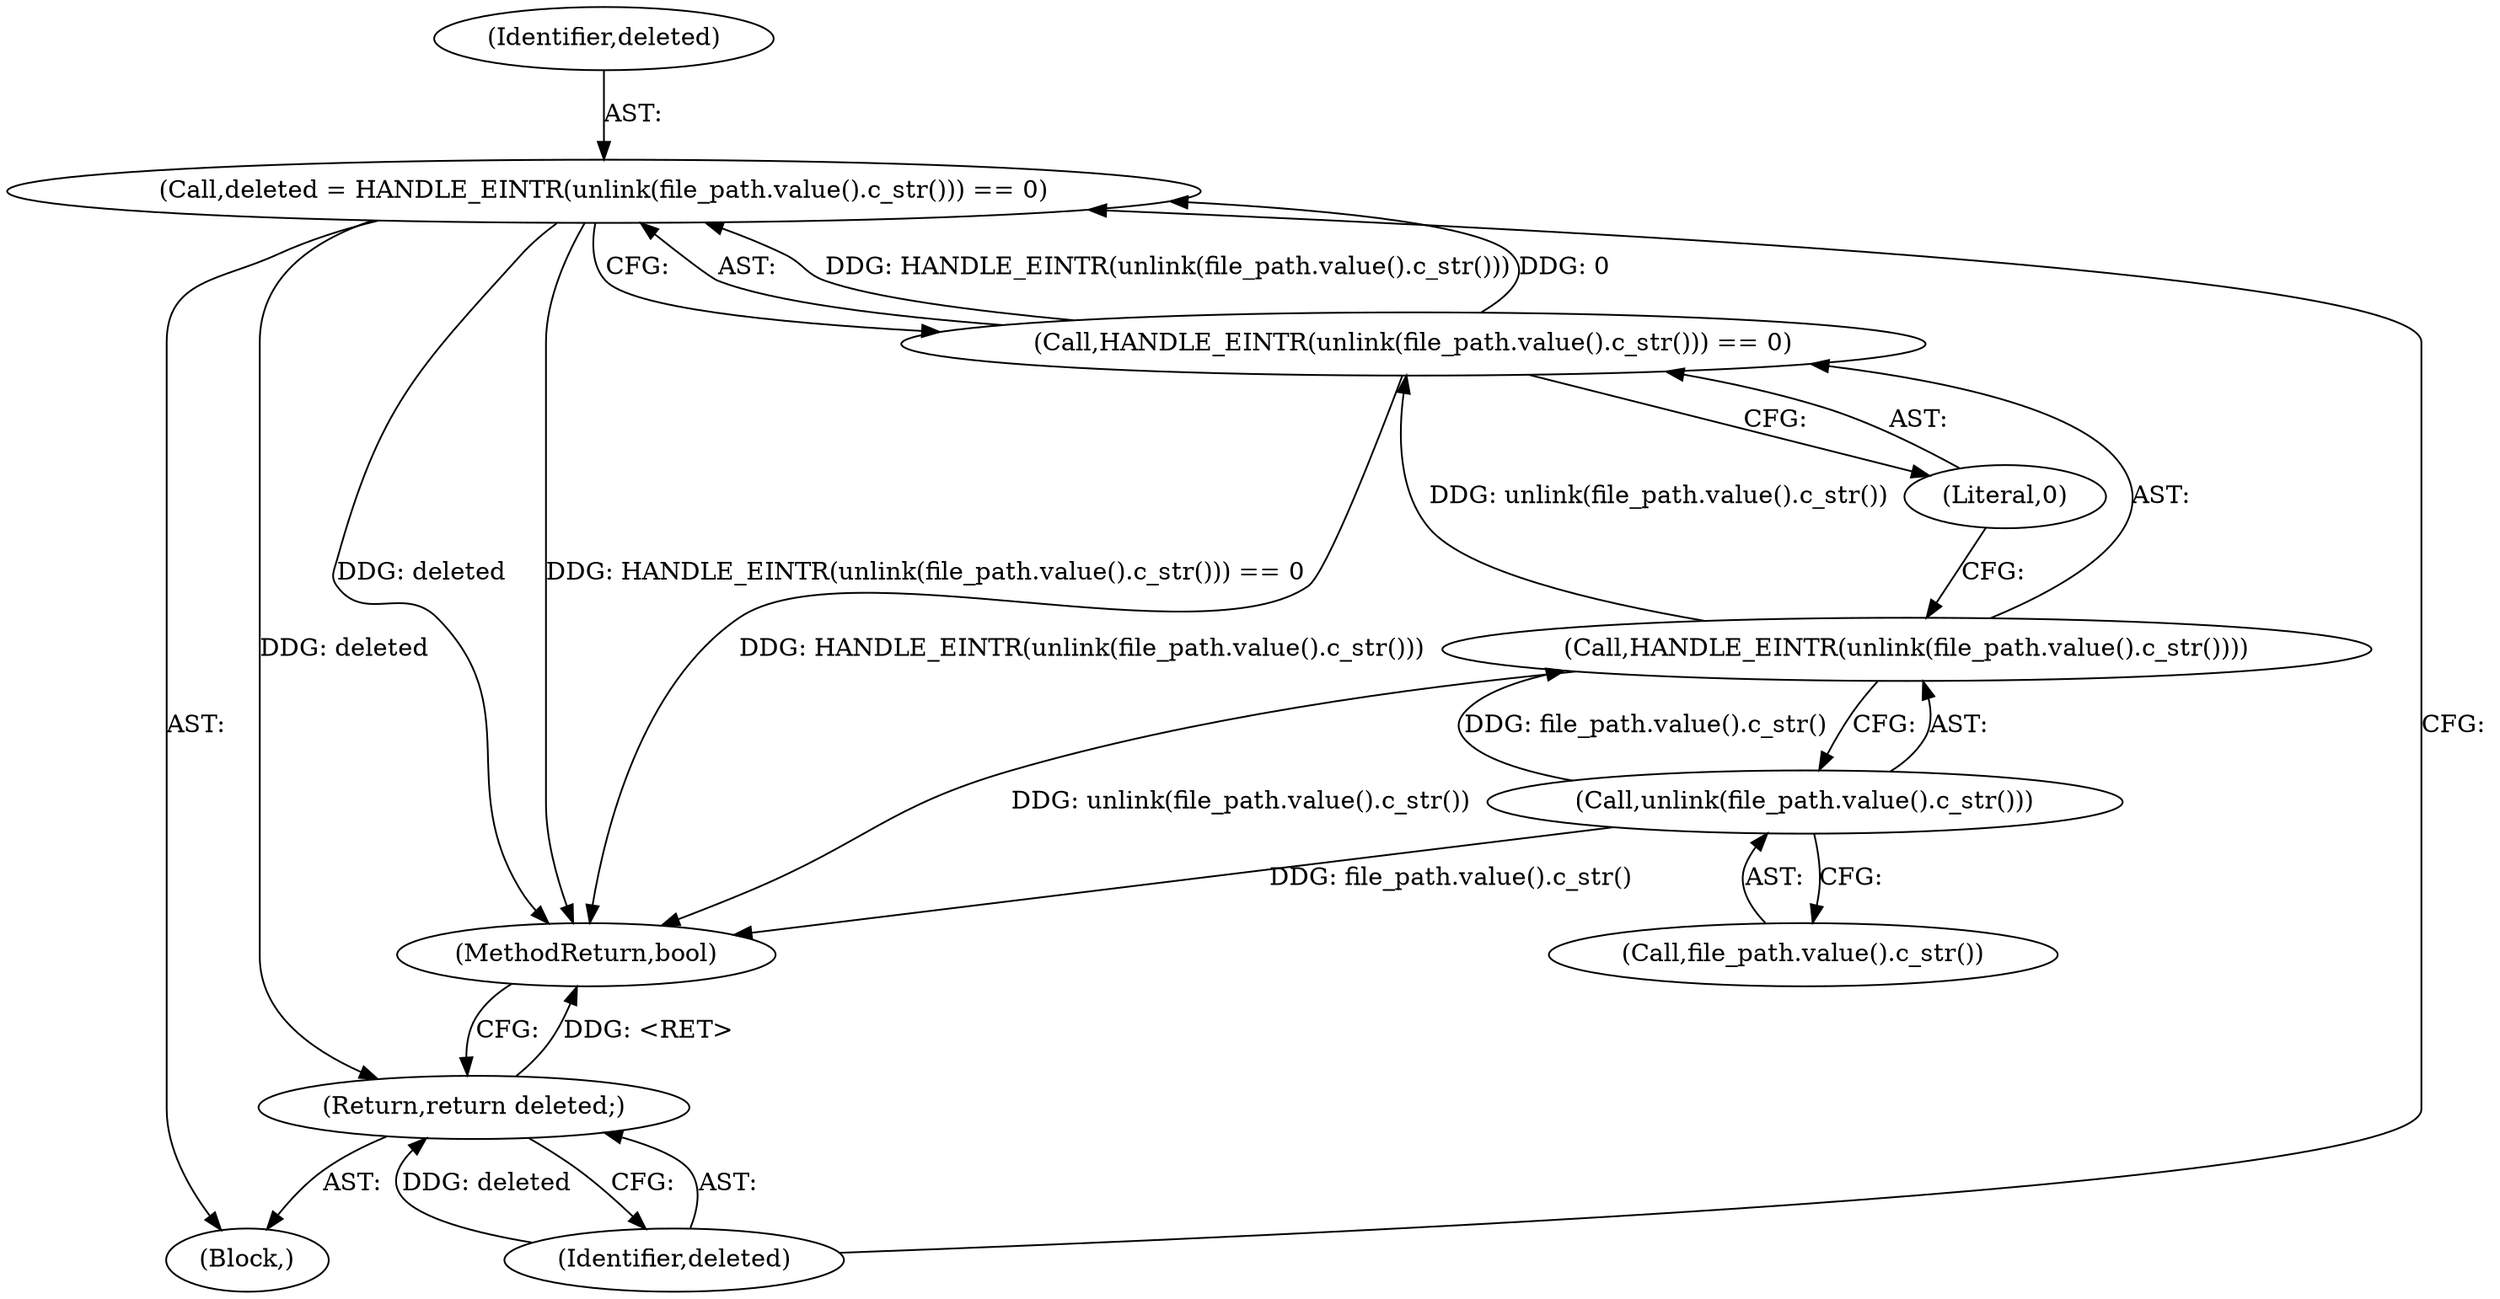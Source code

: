 digraph "1_Chrome_baef1ffd73db183ca50c854e1779ed7f6e5100a8_11@API" {
"1000104" [label="(Call,deleted = HANDLE_EINTR(unlink(file_path.value().c_str())) == 0)"];
"1000106" [label="(Call,HANDLE_EINTR(unlink(file_path.value().c_str())) == 0)"];
"1000107" [label="(Call,HANDLE_EINTR(unlink(file_path.value().c_str())))"];
"1000108" [label="(Call,unlink(file_path.value().c_str()))"];
"1000111" [label="(Return,return deleted;)"];
"1000102" [label="(Block,)"];
"1000113" [label="(MethodReturn,bool)"];
"1000109" [label="(Call,file_path.value().c_str())"];
"1000107" [label="(Call,HANDLE_EINTR(unlink(file_path.value().c_str())))"];
"1000106" [label="(Call,HANDLE_EINTR(unlink(file_path.value().c_str())) == 0)"];
"1000112" [label="(Identifier,deleted)"];
"1000111" [label="(Return,return deleted;)"];
"1000105" [label="(Identifier,deleted)"];
"1000110" [label="(Literal,0)"];
"1000104" [label="(Call,deleted = HANDLE_EINTR(unlink(file_path.value().c_str())) == 0)"];
"1000108" [label="(Call,unlink(file_path.value().c_str()))"];
"1000104" -> "1000102"  [label="AST: "];
"1000104" -> "1000106"  [label="CFG: "];
"1000105" -> "1000104"  [label="AST: "];
"1000106" -> "1000104"  [label="AST: "];
"1000112" -> "1000104"  [label="CFG: "];
"1000104" -> "1000113"  [label="DDG: deleted"];
"1000104" -> "1000113"  [label="DDG: HANDLE_EINTR(unlink(file_path.value().c_str())) == 0"];
"1000106" -> "1000104"  [label="DDG: HANDLE_EINTR(unlink(file_path.value().c_str()))"];
"1000106" -> "1000104"  [label="DDG: 0"];
"1000104" -> "1000111"  [label="DDG: deleted"];
"1000106" -> "1000110"  [label="CFG: "];
"1000107" -> "1000106"  [label="AST: "];
"1000110" -> "1000106"  [label="AST: "];
"1000106" -> "1000113"  [label="DDG: HANDLE_EINTR(unlink(file_path.value().c_str()))"];
"1000107" -> "1000106"  [label="DDG: unlink(file_path.value().c_str())"];
"1000107" -> "1000108"  [label="CFG: "];
"1000108" -> "1000107"  [label="AST: "];
"1000110" -> "1000107"  [label="CFG: "];
"1000107" -> "1000113"  [label="DDG: unlink(file_path.value().c_str())"];
"1000108" -> "1000107"  [label="DDG: file_path.value().c_str()"];
"1000108" -> "1000109"  [label="CFG: "];
"1000109" -> "1000108"  [label="AST: "];
"1000108" -> "1000113"  [label="DDG: file_path.value().c_str()"];
"1000111" -> "1000102"  [label="AST: "];
"1000111" -> "1000112"  [label="CFG: "];
"1000112" -> "1000111"  [label="AST: "];
"1000113" -> "1000111"  [label="CFG: "];
"1000111" -> "1000113"  [label="DDG: <RET>"];
"1000112" -> "1000111"  [label="DDG: deleted"];
}
